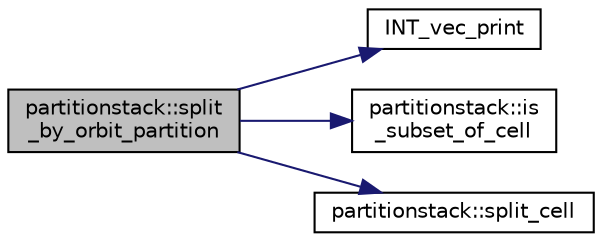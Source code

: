 digraph "partitionstack::split_by_orbit_partition"
{
  edge [fontname="Helvetica",fontsize="10",labelfontname="Helvetica",labelfontsize="10"];
  node [fontname="Helvetica",fontsize="10",shape=record];
  rankdir="LR";
  Node1005 [label="partitionstack::split\l_by_orbit_partition",height=0.2,width=0.4,color="black", fillcolor="grey75", style="filled", fontcolor="black"];
  Node1005 -> Node1006 [color="midnightblue",fontsize="10",style="solid",fontname="Helvetica"];
  Node1006 [label="INT_vec_print",height=0.2,width=0.4,color="black", fillcolor="white", style="filled",URL="$df/dbf/sajeeb_8_c.html#a79a5901af0b47dd0d694109543c027fe"];
  Node1005 -> Node1007 [color="midnightblue",fontsize="10",style="solid",fontname="Helvetica"];
  Node1007 [label="partitionstack::is\l_subset_of_cell",height=0.2,width=0.4,color="black", fillcolor="white", style="filled",URL="$d3/d87/classpartitionstack.html#ac400cb901fe6a28c2ec7d9ba243ccb62"];
  Node1005 -> Node1008 [color="midnightblue",fontsize="10",style="solid",fontname="Helvetica"];
  Node1008 [label="partitionstack::split_cell",height=0.2,width=0.4,color="black", fillcolor="white", style="filled",URL="$d3/d87/classpartitionstack.html#aafceac783d21309e491df61254f41244"];
}

